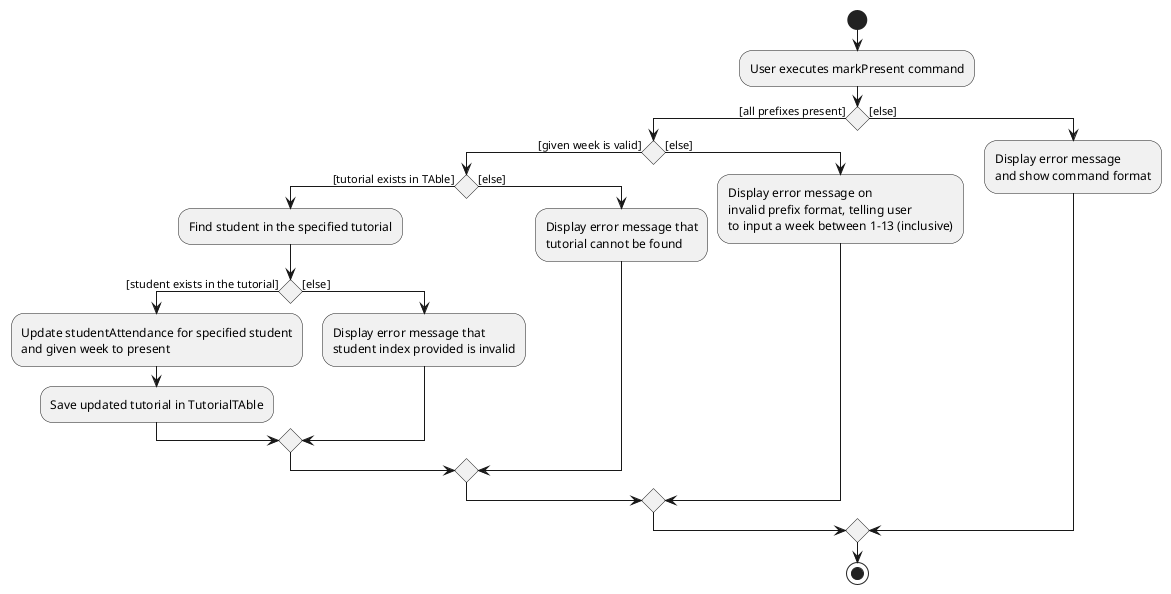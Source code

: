 @startuml
start
:User executes markPresent command;

if () then ([all prefixes present])
    if () then ([given week is valid])
        if () then ([tutorial exists in TAble])
            :Find student in the specified tutorial;

            if () then ([student exists in the tutorial])
                :Update studentAttendance for specified student
                and given week to present;
                :Save updated tutorial in TutorialTAble;
            else ([else])
                :Display error message that
                student index provided is invalid;
            endif
        else ([else])
            :Display error message that
            tutorial cannot be found;
        endif
    else ([else])
        :Display error message on
        invalid prefix format, telling user
        to input a week between 1-13 (inclusive);
    endif
else ([else])
   :Display error message
   and show command format;
endif

stop
@enduml
